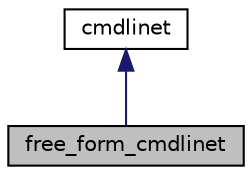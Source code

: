 digraph "free_form_cmdlinet"
{
 // LATEX_PDF_SIZE
  bgcolor="transparent";
  edge [fontname="Helvetica",fontsize="10",labelfontname="Helvetica",labelfontsize="10"];
  node [fontname="Helvetica",fontsize="10",shape=record];
  Node1 [label="free_form_cmdlinet",height=0.2,width=0.4,color="black", fillcolor="grey75", style="filled", fontcolor="black",tooltip="An implementation of cmdlinet to be used in tests."];
  Node2 -> Node1 [dir="back",color="midnightblue",fontsize="10",style="solid",fontname="Helvetica"];
  Node2 [label="cmdlinet",height=0.2,width=0.4,color="black",URL="$classcmdlinet.html",tooltip=" "];
}
